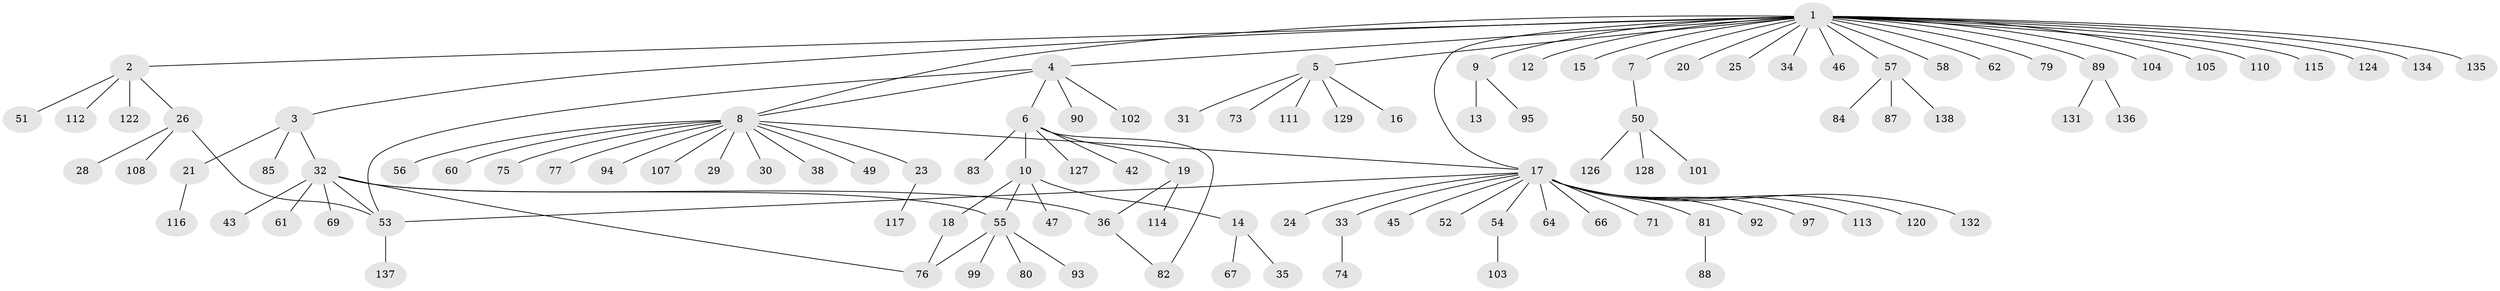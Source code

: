 // original degree distribution, {27: 0.007194244604316547, 6: 0.014388489208633094, 5: 0.02877697841726619, 7: 0.02877697841726619, 2: 0.17266187050359713, 14: 0.007194244604316547, 3: 0.05755395683453238, 4: 0.02158273381294964, 1: 0.6474820143884892, 12: 0.007194244604316547, 9: 0.007194244604316547}
// Generated by graph-tools (version 1.1) at 2025/41/03/06/25 10:41:46]
// undirected, 108 vertices, 117 edges
graph export_dot {
graph [start="1"]
  node [color=gray90,style=filled];
  1 [super="+44"];
  2 [super="+72"];
  3 [super="+37"];
  4 [super="+100"];
  5 [super="+11"];
  6 [super="+65"];
  7 [super="+40"];
  8 [super="+48"];
  9 [super="+70"];
  10 [super="+39"];
  12;
  13;
  14 [super="+41"];
  15;
  16;
  17 [super="+27"];
  18;
  19;
  20 [super="+22"];
  21;
  23 [super="+63"];
  24;
  25;
  26 [super="+59"];
  28;
  29;
  30;
  31;
  32 [super="+78"];
  33;
  34;
  35 [super="+68"];
  36 [super="+96"];
  38;
  42;
  43;
  45;
  46;
  47;
  49;
  50 [super="+109"];
  51 [super="+86"];
  52;
  53 [super="+130"];
  54;
  55 [super="+125"];
  56 [super="+118"];
  57 [super="+123"];
  58 [super="+119"];
  60;
  61 [super="+91"];
  62;
  64;
  66;
  67 [super="+106"];
  69;
  71;
  73;
  74 [super="+121"];
  75;
  76 [super="+133"];
  77;
  79;
  80;
  81;
  82;
  83;
  84;
  85 [super="+139"];
  87;
  88;
  89;
  90 [super="+98"];
  92;
  93;
  94;
  95;
  97;
  99;
  101;
  102;
  103;
  104;
  105;
  107;
  108;
  110;
  111;
  112;
  113;
  114;
  115;
  116;
  117;
  120;
  122;
  124;
  126;
  127;
  128;
  129;
  131;
  132;
  134;
  135;
  136;
  137;
  138;
  1 -- 2;
  1 -- 3;
  1 -- 4;
  1 -- 5;
  1 -- 7;
  1 -- 8;
  1 -- 9;
  1 -- 12;
  1 -- 15;
  1 -- 17;
  1 -- 20;
  1 -- 25;
  1 -- 34;
  1 -- 46;
  1 -- 57;
  1 -- 58;
  1 -- 62;
  1 -- 79;
  1 -- 89;
  1 -- 104;
  1 -- 105;
  1 -- 110;
  1 -- 115;
  1 -- 124;
  1 -- 134;
  1 -- 135;
  2 -- 26;
  2 -- 51;
  2 -- 112;
  2 -- 122;
  3 -- 21;
  3 -- 32;
  3 -- 85;
  4 -- 6;
  4 -- 8;
  4 -- 53;
  4 -- 90;
  4 -- 102;
  5 -- 16;
  5 -- 31;
  5 -- 73;
  5 -- 111;
  5 -- 129;
  6 -- 10;
  6 -- 19;
  6 -- 42;
  6 -- 82;
  6 -- 83;
  6 -- 127;
  7 -- 50;
  8 -- 23;
  8 -- 29;
  8 -- 30;
  8 -- 38;
  8 -- 49;
  8 -- 56;
  8 -- 60;
  8 -- 75;
  8 -- 77;
  8 -- 94;
  8 -- 107;
  8 -- 17;
  9 -- 13;
  9 -- 95;
  10 -- 14;
  10 -- 18;
  10 -- 47;
  10 -- 55;
  14 -- 35;
  14 -- 67;
  17 -- 24;
  17 -- 33;
  17 -- 45;
  17 -- 52;
  17 -- 53;
  17 -- 64;
  17 -- 66;
  17 -- 81;
  17 -- 92;
  17 -- 120;
  17 -- 97;
  17 -- 113;
  17 -- 132;
  17 -- 54;
  17 -- 71;
  18 -- 76;
  19 -- 36;
  19 -- 114;
  21 -- 116;
  23 -- 117;
  26 -- 28;
  26 -- 53;
  26 -- 108;
  32 -- 36;
  32 -- 43;
  32 -- 61;
  32 -- 69;
  32 -- 76;
  32 -- 53;
  32 -- 55;
  33 -- 74;
  36 -- 82;
  50 -- 101;
  50 -- 126;
  50 -- 128;
  53 -- 137;
  54 -- 103;
  55 -- 80;
  55 -- 93;
  55 -- 99;
  55 -- 76;
  57 -- 84;
  57 -- 87;
  57 -- 138;
  81 -- 88;
  89 -- 131;
  89 -- 136;
}
